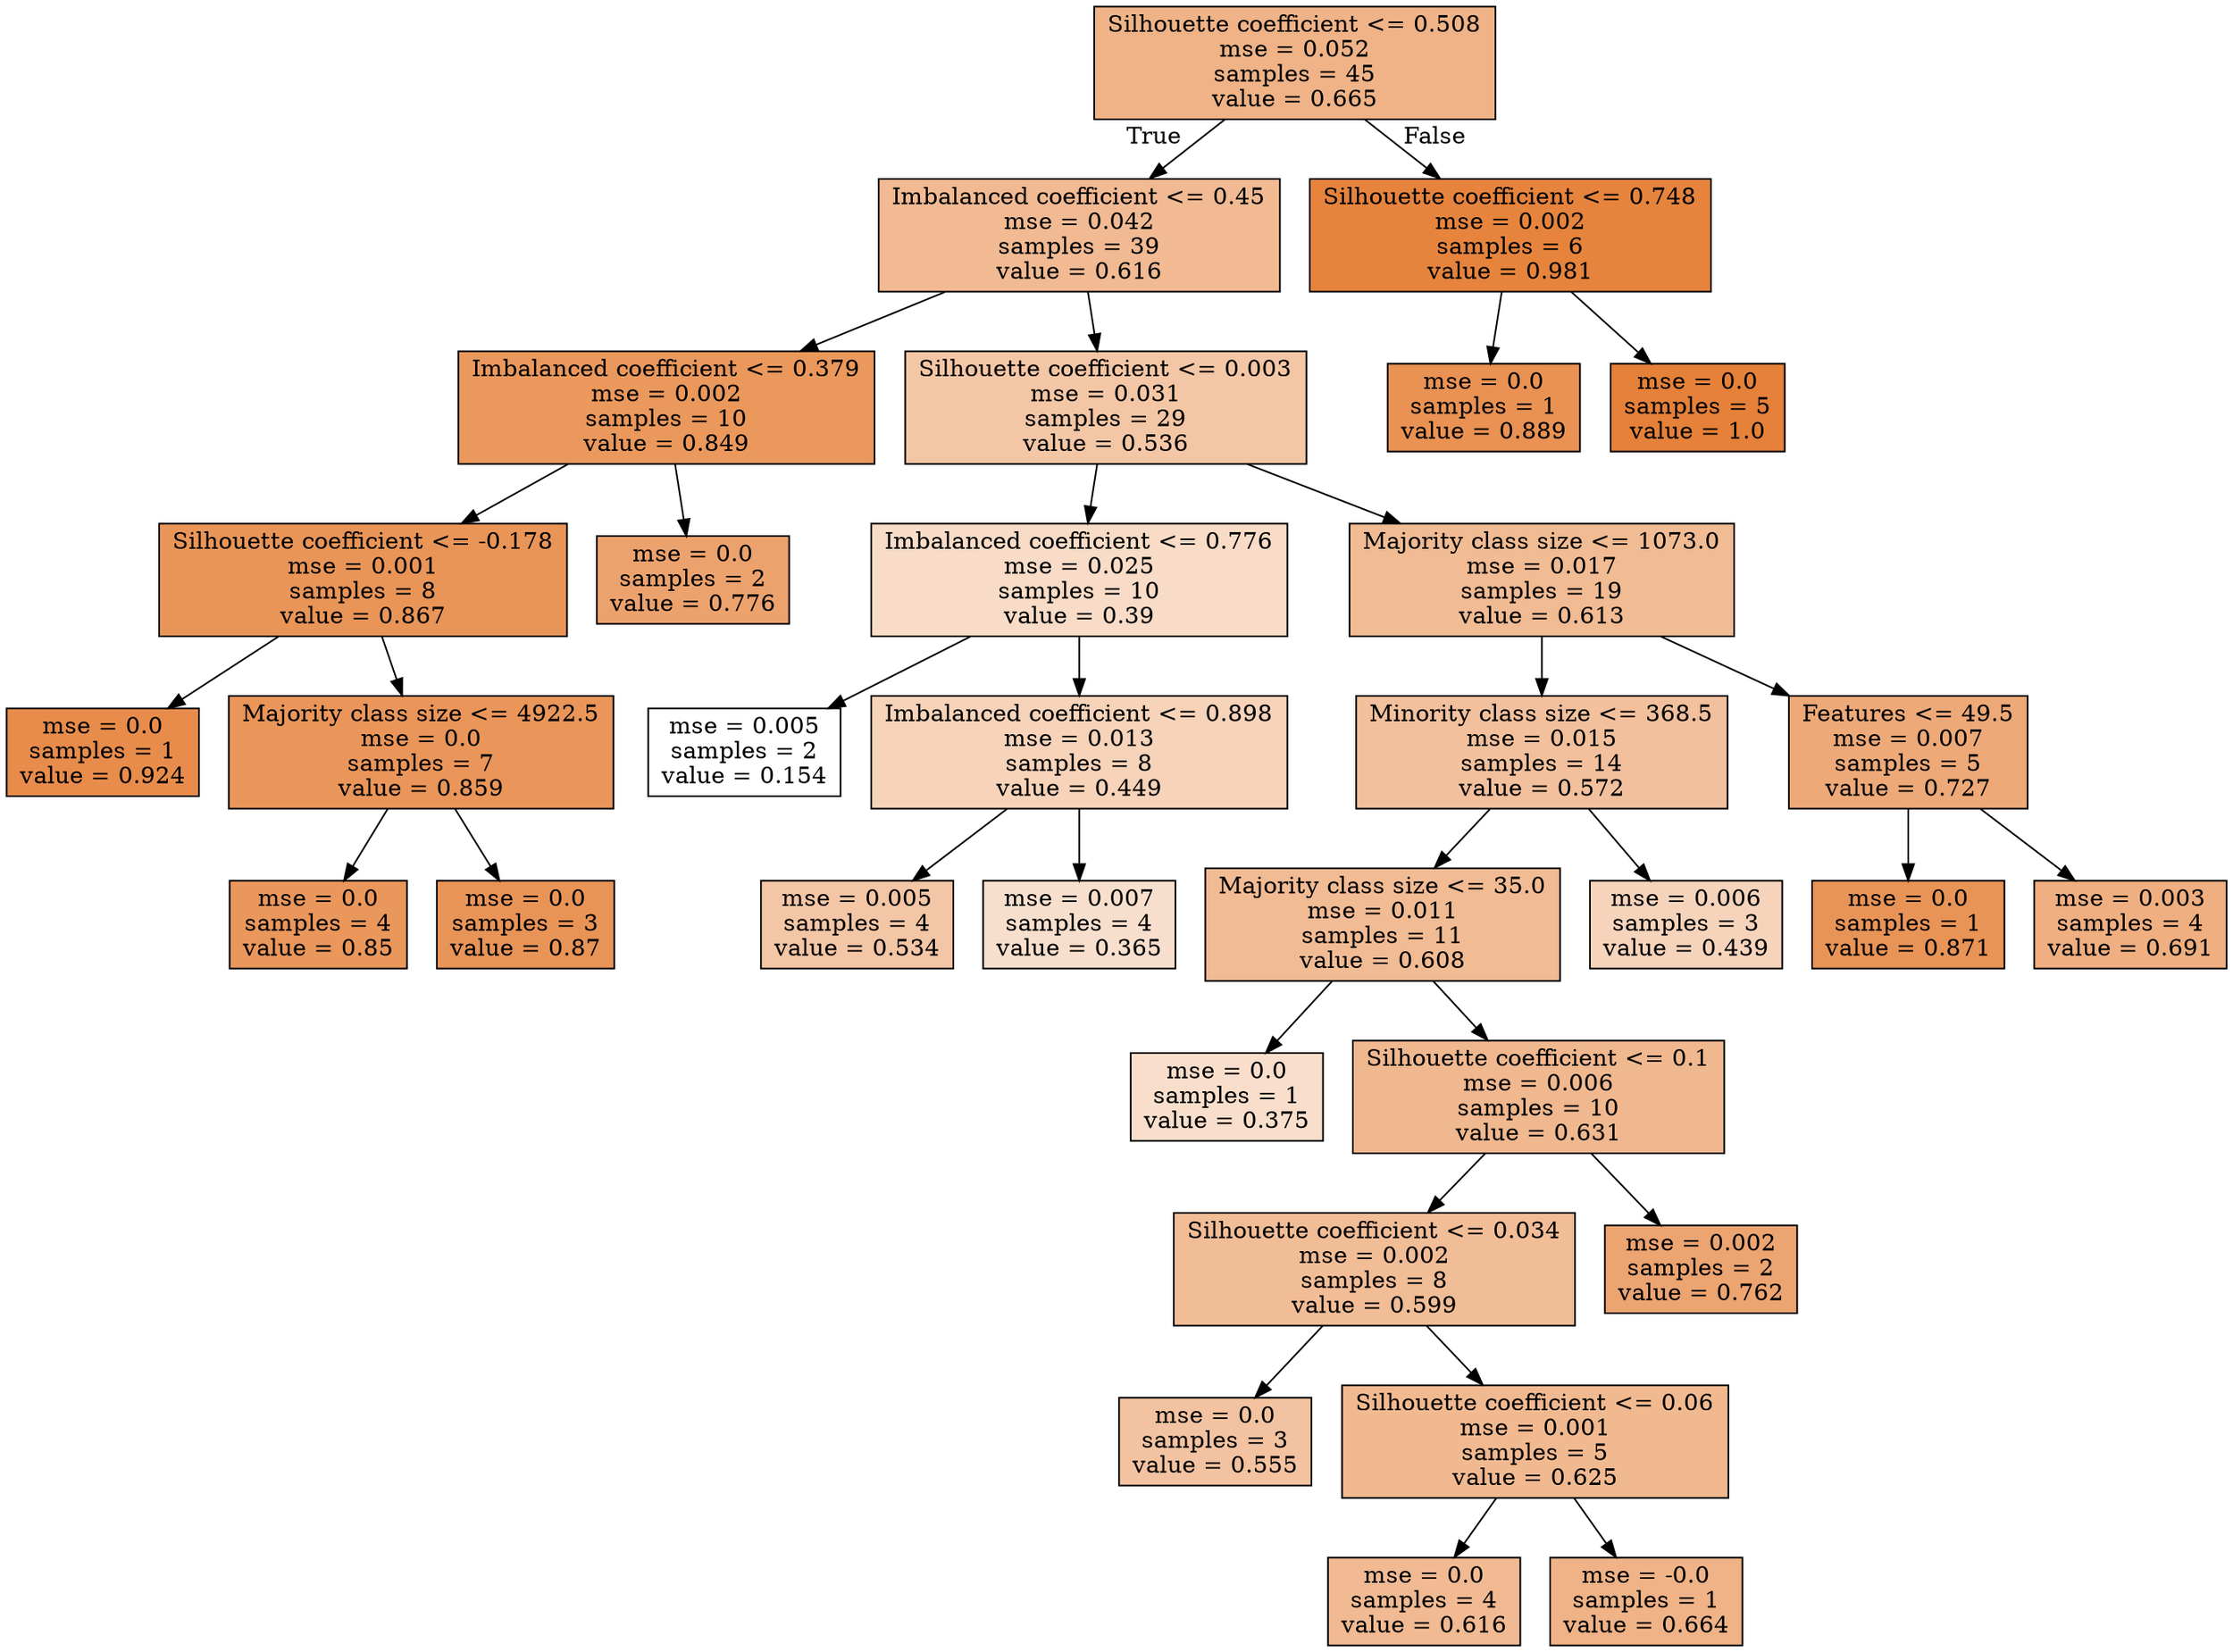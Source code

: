 digraph Tree {
node [shape=box, style="filled", color="black"] ;
0 [label="Silhouette coefficient <= 0.508\nmse = 0.052\nsamples = 45\nvalue = 0.665", fillcolor="#e581399a"] ;
1 [label="Imbalanced coefficient <= 0.45\nmse = 0.042\nsamples = 39\nvalue = 0.616", fillcolor="#e581398b"] ;
0 -> 1 [labeldistance=2.5, labelangle=45, headlabel="True"] ;
2 [label="Imbalanced coefficient <= 0.379\nmse = 0.002\nsamples = 10\nvalue = 0.849", fillcolor="#e58139d1"] ;
1 -> 2 ;
3 [label="Silhouette coefficient <= -0.178\nmse = 0.001\nsamples = 8\nvalue = 0.867", fillcolor="#e58139d7"] ;
2 -> 3 ;
4 [label="mse = 0.0\nsamples = 1\nvalue = 0.924", fillcolor="#e58139e8"] ;
3 -> 4 ;
5 [label="Majority class size <= 4922.5\nmse = 0.0\nsamples = 7\nvalue = 0.859", fillcolor="#e58139d4"] ;
3 -> 5 ;
6 [label="mse = 0.0\nsamples = 4\nvalue = 0.85", fillcolor="#e58139d2"] ;
5 -> 6 ;
7 [label="mse = 0.0\nsamples = 3\nvalue = 0.87", fillcolor="#e58139d8"] ;
5 -> 7 ;
8 [label="mse = 0.0\nsamples = 2\nvalue = 0.776", fillcolor="#e58139bb"] ;
2 -> 8 ;
9 [label="Silhouette coefficient <= 0.003\nmse = 0.031\nsamples = 29\nvalue = 0.536", fillcolor="#e5813973"] ;
1 -> 9 ;
10 [label="Imbalanced coefficient <= 0.776\nmse = 0.025\nsamples = 10\nvalue = 0.39", fillcolor="#e5813947"] ;
9 -> 10 ;
11 [label="mse = 0.005\nsamples = 2\nvalue = 0.154", fillcolor="#e5813900"] ;
10 -> 11 ;
12 [label="Imbalanced coefficient <= 0.898\nmse = 0.013\nsamples = 8\nvalue = 0.449", fillcolor="#e5813959"] ;
10 -> 12 ;
13 [label="mse = 0.005\nsamples = 4\nvalue = 0.534", fillcolor="#e5813972"] ;
12 -> 13 ;
14 [label="mse = 0.007\nsamples = 4\nvalue = 0.365", fillcolor="#e5813940"] ;
12 -> 14 ;
15 [label="Majority class size <= 1073.0\nmse = 0.017\nsamples = 19\nvalue = 0.613", fillcolor="#e581398a"] ;
9 -> 15 ;
16 [label="Minority class size <= 368.5\nmse = 0.015\nsamples = 14\nvalue = 0.572", fillcolor="#e581397e"] ;
15 -> 16 ;
17 [label="Majority class size <= 35.0\nmse = 0.011\nsamples = 11\nvalue = 0.608", fillcolor="#e5813989"] ;
16 -> 17 ;
18 [label="mse = 0.0\nsamples = 1\nvalue = 0.375", fillcolor="#e5813943"] ;
17 -> 18 ;
19 [label="Silhouette coefficient <= 0.1\nmse = 0.006\nsamples = 10\nvalue = 0.631", fillcolor="#e5813990"] ;
17 -> 19 ;
20 [label="Silhouette coefficient <= 0.034\nmse = 0.002\nsamples = 8\nvalue = 0.599", fillcolor="#e5813986"] ;
19 -> 20 ;
21 [label="mse = 0.0\nsamples = 3\nvalue = 0.555", fillcolor="#e5813979"] ;
20 -> 21 ;
22 [label="Silhouette coefficient <= 0.06\nmse = 0.001\nsamples = 5\nvalue = 0.625", fillcolor="#e581398e"] ;
20 -> 22 ;
23 [label="mse = 0.0\nsamples = 4\nvalue = 0.616", fillcolor="#e581398b"] ;
22 -> 23 ;
24 [label="mse = -0.0\nsamples = 1\nvalue = 0.664", fillcolor="#e581399a"] ;
22 -> 24 ;
25 [label="mse = 0.002\nsamples = 2\nvalue = 0.762", fillcolor="#e58139b7"] ;
19 -> 25 ;
26 [label="mse = 0.006\nsamples = 3\nvalue = 0.439", fillcolor="#e5813956"] ;
16 -> 26 ;
27 [label="Features <= 49.5\nmse = 0.007\nsamples = 5\nvalue = 0.727", fillcolor="#e58139ad"] ;
15 -> 27 ;
28 [label="mse = 0.0\nsamples = 1\nvalue = 0.871", fillcolor="#e58139d8"] ;
27 -> 28 ;
29 [label="mse = 0.003\nsamples = 4\nvalue = 0.691", fillcolor="#e58139a2"] ;
27 -> 29 ;
30 [label="Silhouette coefficient <= 0.748\nmse = 0.002\nsamples = 6\nvalue = 0.981", fillcolor="#e58139f9"] ;
0 -> 30 [labeldistance=2.5, labelangle=-45, headlabel="False"] ;
31 [label="mse = 0.0\nsamples = 1\nvalue = 0.889", fillcolor="#e58139dd"] ;
30 -> 31 ;
32 [label="mse = 0.0\nsamples = 5\nvalue = 1.0", fillcolor="#e58139ff"] ;
30 -> 32 ;
}